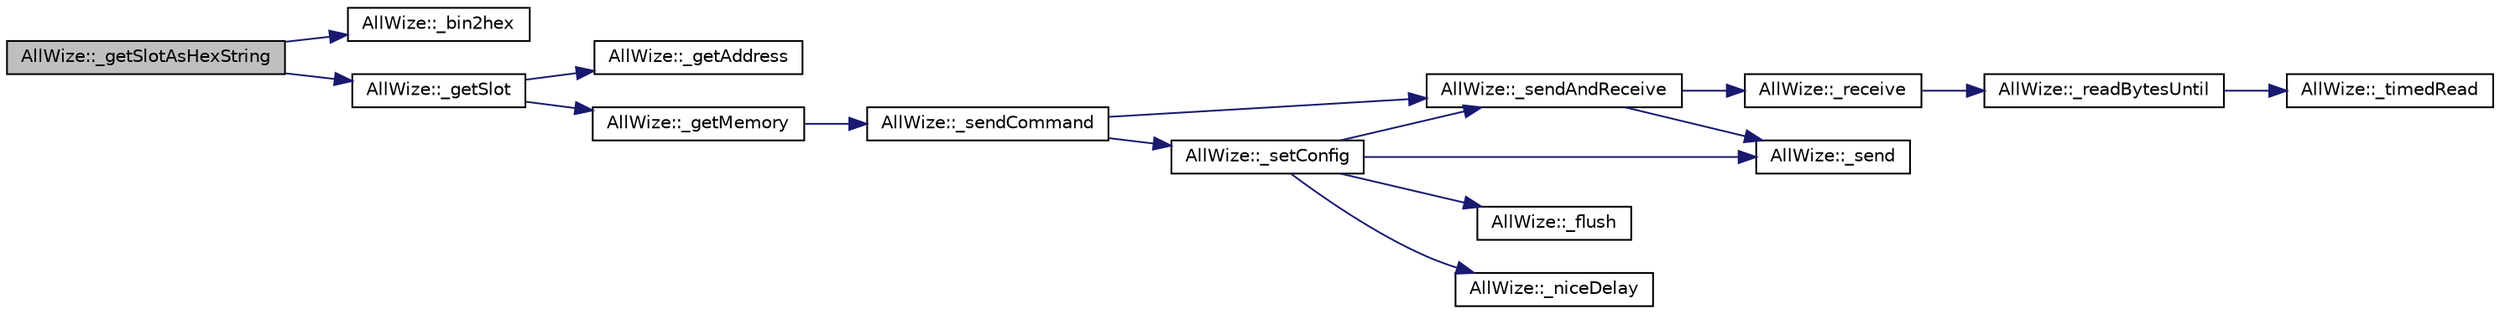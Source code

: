digraph "AllWize::_getSlotAsHexString"
{
 // LATEX_PDF_SIZE
  edge [fontname="Helvetica",fontsize="10",labelfontname="Helvetica",labelfontsize="10"];
  node [fontname="Helvetica",fontsize="10",shape=record];
  rankdir="LR";
  Node1 [label="AllWize::_getSlotAsHexString",height=0.2,width=0.4,color="black", fillcolor="grey75", style="filled", fontcolor="black",tooltip="Returns the contents of the memory from a certain address as an HEX String."];
  Node1 -> Node2 [color="midnightblue",fontsize="10",style="solid",fontname="Helvetica"];
  Node2 [label="AllWize::_bin2hex",height=0.2,width=0.4,color="black", fillcolor="white", style="filled",URL="$classAllWize.html#a94b1aaf0da885e981348fd4545856403",tooltip="Converts a binary buffer to an hex c-string."];
  Node1 -> Node3 [color="midnightblue",fontsize="10",style="solid",fontname="Helvetica"];
  Node3 [label="AllWize::_getSlot",height=0.2,width=0.4,color="black", fillcolor="white", style="filled",URL="$classAllWize.html#ac0d6169d045fc89d16c17e8cfe838169",tooltip="Returns the contents of single-byte memory slot."];
  Node3 -> Node4 [color="midnightblue",fontsize="10",style="solid",fontname="Helvetica"];
  Node4 [label="AllWize::_getAddress",height=0.2,width=0.4,color="black", fillcolor="white", style="filled",URL="$classAllWize.html#a15521b383a1cf20ac9e7adf6bc90b792",tooltip="Return the physical memory address for the given slot."];
  Node3 -> Node5 [color="midnightblue",fontsize="10",style="solid",fontname="Helvetica"];
  Node5 [label="AllWize::_getMemory",height=0.2,width=0.4,color="black", fillcolor="white", style="filled",URL="$classAllWize.html#a34b0c983476c007f65c9da0501a4037d",tooltip="Returns the contents of memory address."];
  Node5 -> Node6 [color="midnightblue",fontsize="10",style="solid",fontname="Helvetica"];
  Node6 [label="AllWize::_sendCommand",height=0.2,width=0.4,color="black", fillcolor="white", style="filled",URL="$classAllWize.html#aa396ffb4a719730440575425c981adef",tooltip="Sends a command with the given data."];
  Node6 -> Node7 [color="midnightblue",fontsize="10",style="solid",fontname="Helvetica"];
  Node7 [label="AllWize::_sendAndReceive",height=0.2,width=0.4,color="black", fillcolor="white", style="filled",URL="$classAllWize.html#af4c575f742b3c2a837058846b83fbfe1",tooltip="Sends a binary buffer and waits for response. Returns the number of bytes received and stored in the ..."];
  Node7 -> Node8 [color="midnightblue",fontsize="10",style="solid",fontname="Helvetica"];
  Node8 [label="AllWize::_receive",height=0.2,width=0.4,color="black", fillcolor="white", style="filled",URL="$classAllWize.html#a197c8bd0c47789acefd4e360ca697feb",tooltip="Listens to incoming data from the module until timeout or END_OF_RESPONSE."];
  Node8 -> Node9 [color="midnightblue",fontsize="10",style="solid",fontname="Helvetica"];
  Node9 [label="AllWize::_readBytesUntil",height=0.2,width=0.4,color="black", fillcolor="white", style="filled",URL="$classAllWize.html#a3cdbc480293b0e3c24107c549b485d5c",tooltip="Reads the stream buffer up to a certain char or times out."];
  Node9 -> Node10 [color="midnightblue",fontsize="10",style="solid",fontname="Helvetica"];
  Node10 [label="AllWize::_timedRead",height=0.2,width=0.4,color="black", fillcolor="white", style="filled",URL="$classAllWize.html#ac33ba05cebc3de22babb477922a07eaf",tooltip="Reads a byte from the stream with a timeout."];
  Node7 -> Node11 [color="midnightblue",fontsize="10",style="solid",fontname="Helvetica"];
  Node11 [label="AllWize::_send",height=0.2,width=0.4,color="black", fillcolor="white", style="filled",URL="$classAllWize.html#ac194cac5fd63b864ef567fb7a51a2ac9",tooltip="Sends a binary buffer to the module UART. Returns the number of bytes actually sent."];
  Node6 -> Node12 [color="midnightblue",fontsize="10",style="solid",fontname="Helvetica"];
  Node12 [label="AllWize::_setConfig",height=0.2,width=0.4,color="black", fillcolor="white", style="filled",URL="$classAllWize.html#a493af0599b973f713192b175000264e6",tooltip="Sets or unsets config mode."];
  Node12 -> Node13 [color="midnightblue",fontsize="10",style="solid",fontname="Helvetica"];
  Node13 [label="AllWize::_flush",height=0.2,width=0.4,color="black", fillcolor="white", style="filled",URL="$classAllWize.html#ace21941ce1a1174ef567c1a269ebf551",tooltip="Flushes the serial line to the module."];
  Node12 -> Node14 [color="midnightblue",fontsize="10",style="solid",fontname="Helvetica"];
  Node14 [label="AllWize::_niceDelay",height=0.2,width=0.4,color="black", fillcolor="white", style="filled",URL="$classAllWize.html#afeed45d2a47e184092d6dcd64c22fb72",tooltip="Does a non-blocking delay."];
  Node12 -> Node11 [color="midnightblue",fontsize="10",style="solid",fontname="Helvetica"];
  Node12 -> Node7 [color="midnightblue",fontsize="10",style="solid",fontname="Helvetica"];
}
